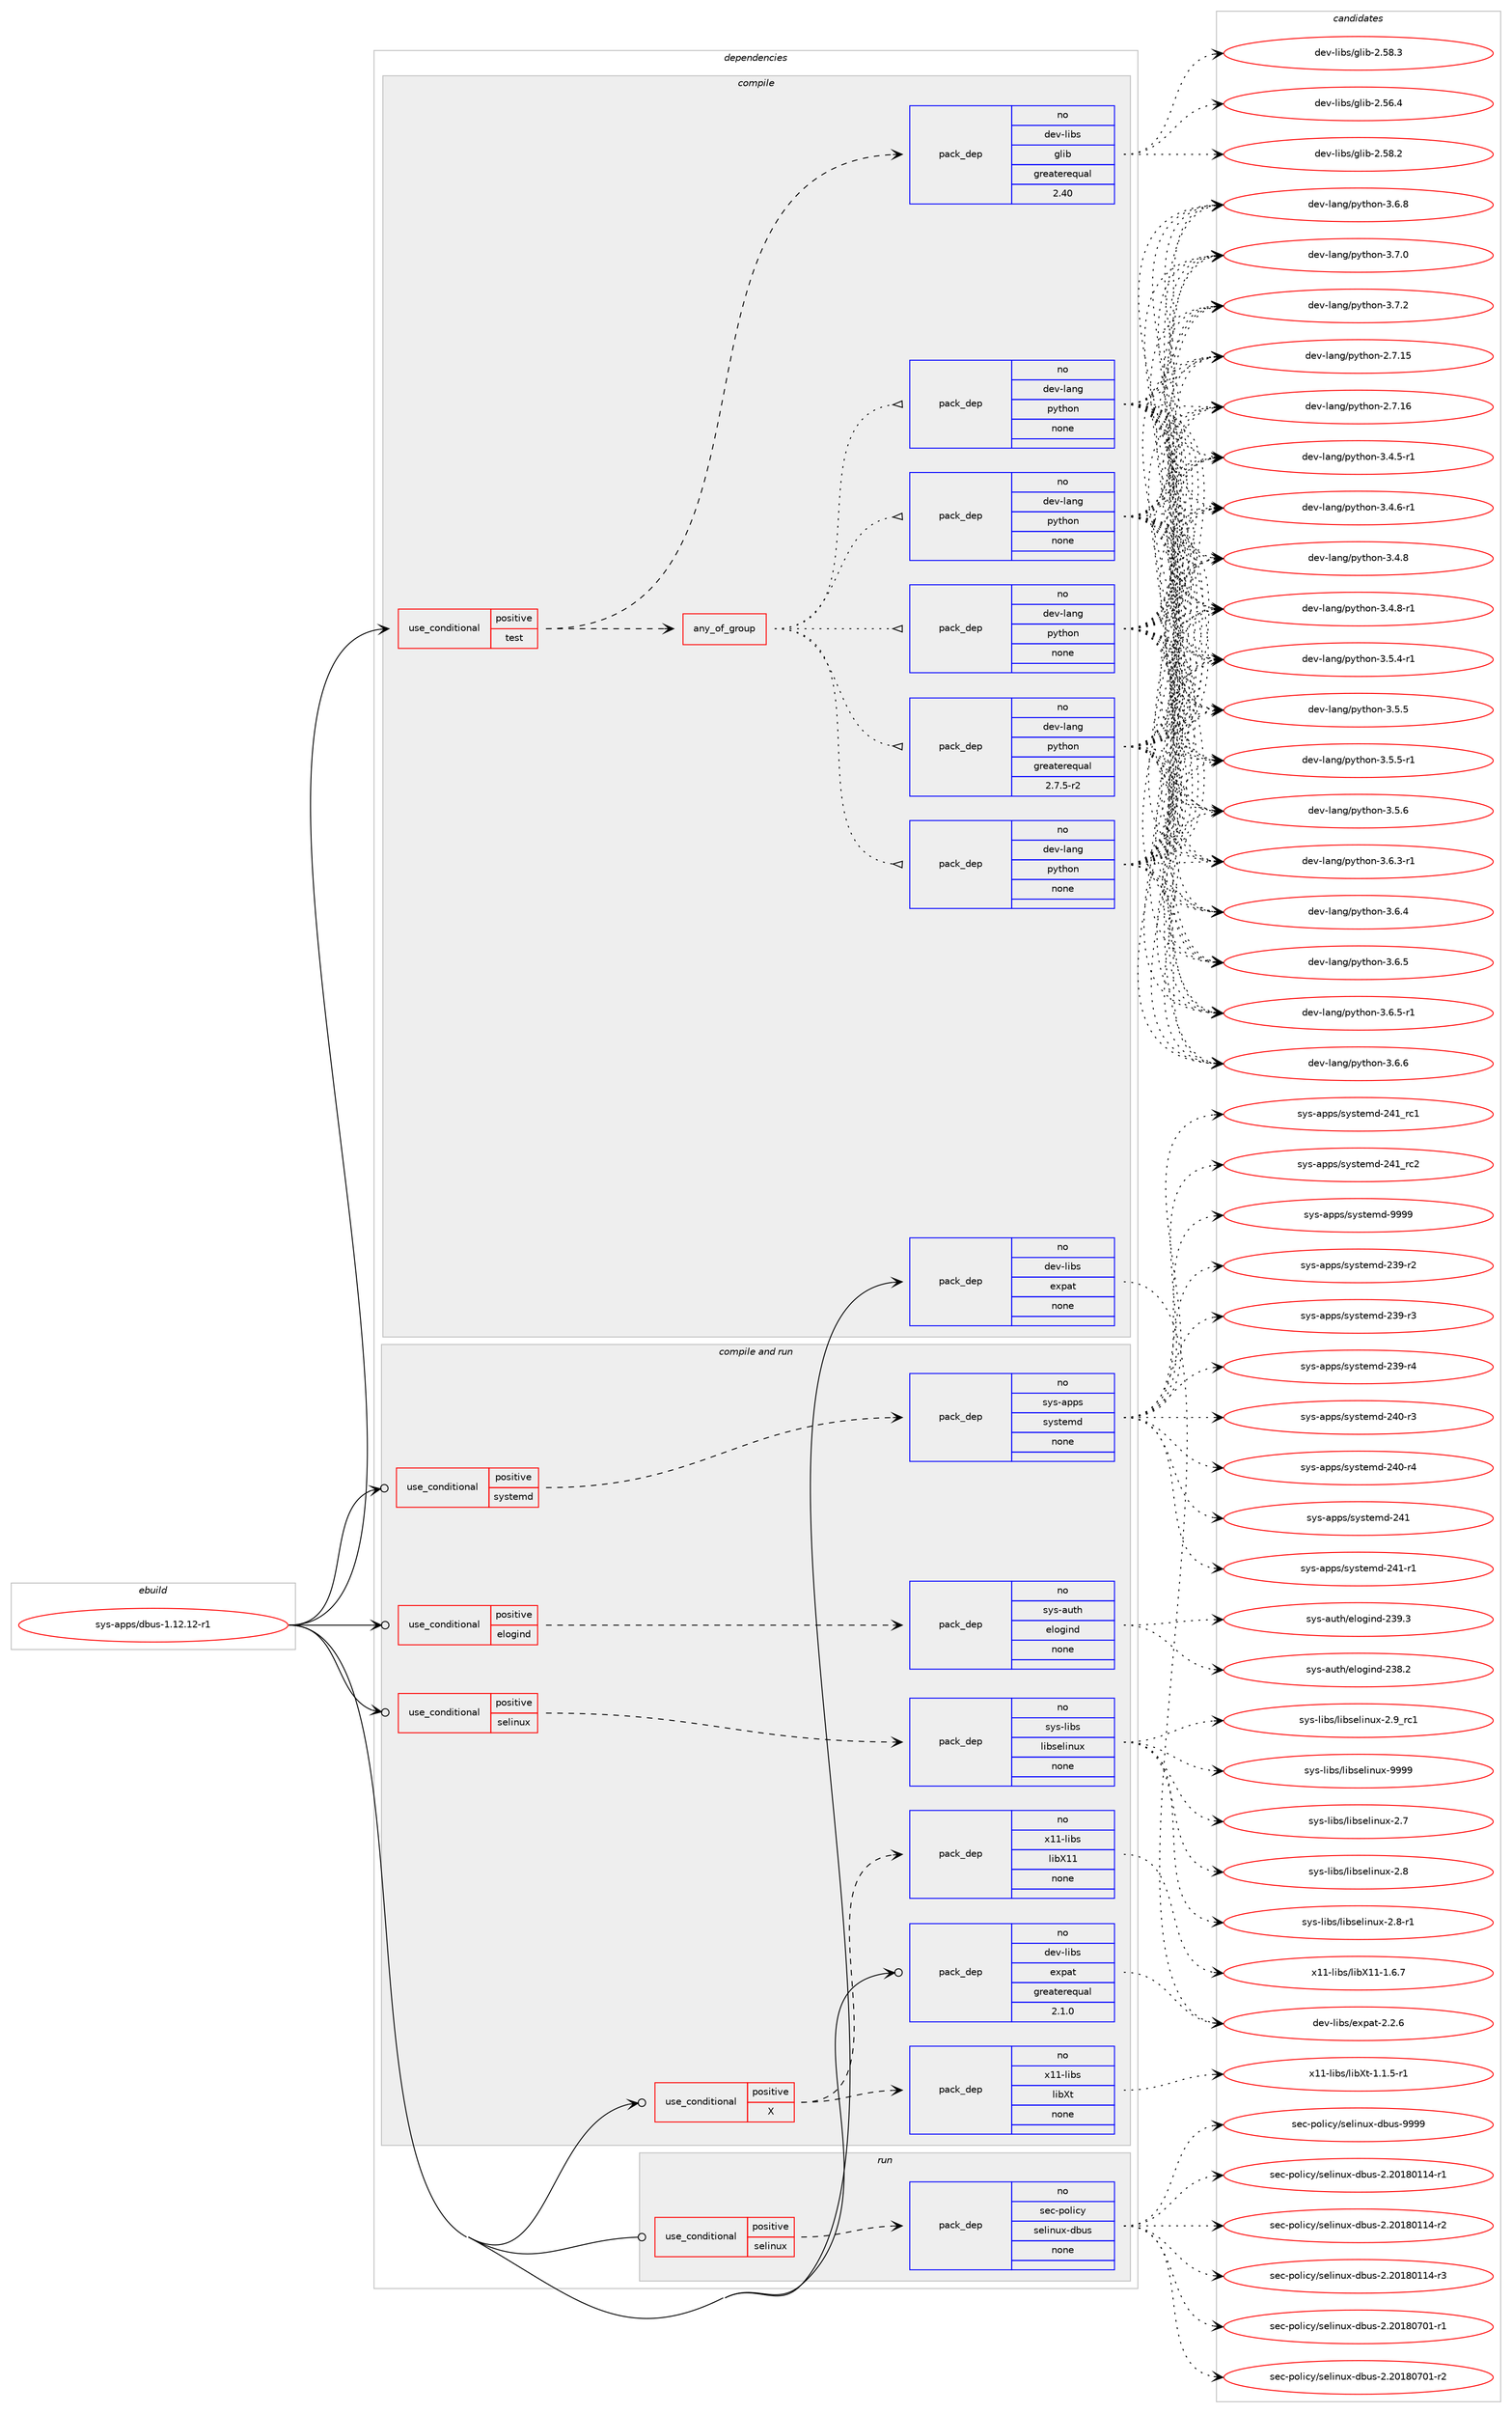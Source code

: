 digraph prolog {

# *************
# Graph options
# *************

newrank=true;
concentrate=true;
compound=true;
graph [rankdir=LR,fontname=Helvetica,fontsize=10,ranksep=1.5];#, ranksep=2.5, nodesep=0.2];
edge  [arrowhead=vee];
node  [fontname=Helvetica,fontsize=10];

# **********
# The ebuild
# **********

subgraph cluster_leftcol {
color=gray;
rank=same;
label=<<i>ebuild</i>>;
id [label="sys-apps/dbus-1.12.12-r1", color=red, width=4, href="../sys-apps/dbus-1.12.12-r1.svg"];
}

# ****************
# The dependencies
# ****************

subgraph cluster_midcol {
color=gray;
label=<<i>dependencies</i>>;
subgraph cluster_compile {
fillcolor="#eeeeee";
style=filled;
label=<<i>compile</i>>;
subgraph cond455759 {
dependency1710046 [label=<<TABLE BORDER="0" CELLBORDER="1" CELLSPACING="0" CELLPADDING="4"><TR><TD ROWSPAN="3" CELLPADDING="10">use_conditional</TD></TR><TR><TD>positive</TD></TR><TR><TD>test</TD></TR></TABLE>>, shape=none, color=red];
subgraph any27088 {
dependency1710047 [label=<<TABLE BORDER="0" CELLBORDER="1" CELLSPACING="0" CELLPADDING="4"><TR><TD CELLPADDING="10">any_of_group</TD></TR></TABLE>>, shape=none, color=red];subgraph pack1226335 {
dependency1710048 [label=<<TABLE BORDER="0" CELLBORDER="1" CELLSPACING="0" CELLPADDING="4" WIDTH="220"><TR><TD ROWSPAN="6" CELLPADDING="30">pack_dep</TD></TR><TR><TD WIDTH="110">no</TD></TR><TR><TD>dev-lang</TD></TR><TR><TD>python</TD></TR><TR><TD>none</TD></TR><TR><TD></TD></TR></TABLE>>, shape=none, color=blue];
}
dependency1710047:e -> dependency1710048:w [weight=20,style="dotted",arrowhead="oinv"];
subgraph pack1226336 {
dependency1710049 [label=<<TABLE BORDER="0" CELLBORDER="1" CELLSPACING="0" CELLPADDING="4" WIDTH="220"><TR><TD ROWSPAN="6" CELLPADDING="30">pack_dep</TD></TR><TR><TD WIDTH="110">no</TD></TR><TR><TD>dev-lang</TD></TR><TR><TD>python</TD></TR><TR><TD>none</TD></TR><TR><TD></TD></TR></TABLE>>, shape=none, color=blue];
}
dependency1710047:e -> dependency1710049:w [weight=20,style="dotted",arrowhead="oinv"];
subgraph pack1226337 {
dependency1710050 [label=<<TABLE BORDER="0" CELLBORDER="1" CELLSPACING="0" CELLPADDING="4" WIDTH="220"><TR><TD ROWSPAN="6" CELLPADDING="30">pack_dep</TD></TR><TR><TD WIDTH="110">no</TD></TR><TR><TD>dev-lang</TD></TR><TR><TD>python</TD></TR><TR><TD>none</TD></TR><TR><TD></TD></TR></TABLE>>, shape=none, color=blue];
}
dependency1710047:e -> dependency1710050:w [weight=20,style="dotted",arrowhead="oinv"];
subgraph pack1226338 {
dependency1710051 [label=<<TABLE BORDER="0" CELLBORDER="1" CELLSPACING="0" CELLPADDING="4" WIDTH="220"><TR><TD ROWSPAN="6" CELLPADDING="30">pack_dep</TD></TR><TR><TD WIDTH="110">no</TD></TR><TR><TD>dev-lang</TD></TR><TR><TD>python</TD></TR><TR><TD>none</TD></TR><TR><TD></TD></TR></TABLE>>, shape=none, color=blue];
}
dependency1710047:e -> dependency1710051:w [weight=20,style="dotted",arrowhead="oinv"];
subgraph pack1226339 {
dependency1710052 [label=<<TABLE BORDER="0" CELLBORDER="1" CELLSPACING="0" CELLPADDING="4" WIDTH="220"><TR><TD ROWSPAN="6" CELLPADDING="30">pack_dep</TD></TR><TR><TD WIDTH="110">no</TD></TR><TR><TD>dev-lang</TD></TR><TR><TD>python</TD></TR><TR><TD>greaterequal</TD></TR><TR><TD>2.7.5-r2</TD></TR></TABLE>>, shape=none, color=blue];
}
dependency1710047:e -> dependency1710052:w [weight=20,style="dotted",arrowhead="oinv"];
}
dependency1710046:e -> dependency1710047:w [weight=20,style="dashed",arrowhead="vee"];
subgraph pack1226340 {
dependency1710053 [label=<<TABLE BORDER="0" CELLBORDER="1" CELLSPACING="0" CELLPADDING="4" WIDTH="220"><TR><TD ROWSPAN="6" CELLPADDING="30">pack_dep</TD></TR><TR><TD WIDTH="110">no</TD></TR><TR><TD>dev-libs</TD></TR><TR><TD>glib</TD></TR><TR><TD>greaterequal</TD></TR><TR><TD>2.40</TD></TR></TABLE>>, shape=none, color=blue];
}
dependency1710046:e -> dependency1710053:w [weight=20,style="dashed",arrowhead="vee"];
}
id:e -> dependency1710046:w [weight=20,style="solid",arrowhead="vee"];
subgraph pack1226341 {
dependency1710054 [label=<<TABLE BORDER="0" CELLBORDER="1" CELLSPACING="0" CELLPADDING="4" WIDTH="220"><TR><TD ROWSPAN="6" CELLPADDING="30">pack_dep</TD></TR><TR><TD WIDTH="110">no</TD></TR><TR><TD>dev-libs</TD></TR><TR><TD>expat</TD></TR><TR><TD>none</TD></TR><TR><TD></TD></TR></TABLE>>, shape=none, color=blue];
}
id:e -> dependency1710054:w [weight=20,style="solid",arrowhead="vee"];
}
subgraph cluster_compileandrun {
fillcolor="#eeeeee";
style=filled;
label=<<i>compile and run</i>>;
subgraph cond455760 {
dependency1710055 [label=<<TABLE BORDER="0" CELLBORDER="1" CELLSPACING="0" CELLPADDING="4"><TR><TD ROWSPAN="3" CELLPADDING="10">use_conditional</TD></TR><TR><TD>positive</TD></TR><TR><TD>X</TD></TR></TABLE>>, shape=none, color=red];
subgraph pack1226342 {
dependency1710056 [label=<<TABLE BORDER="0" CELLBORDER="1" CELLSPACING="0" CELLPADDING="4" WIDTH="220"><TR><TD ROWSPAN="6" CELLPADDING="30">pack_dep</TD></TR><TR><TD WIDTH="110">no</TD></TR><TR><TD>x11-libs</TD></TR><TR><TD>libX11</TD></TR><TR><TD>none</TD></TR><TR><TD></TD></TR></TABLE>>, shape=none, color=blue];
}
dependency1710055:e -> dependency1710056:w [weight=20,style="dashed",arrowhead="vee"];
subgraph pack1226343 {
dependency1710057 [label=<<TABLE BORDER="0" CELLBORDER="1" CELLSPACING="0" CELLPADDING="4" WIDTH="220"><TR><TD ROWSPAN="6" CELLPADDING="30">pack_dep</TD></TR><TR><TD WIDTH="110">no</TD></TR><TR><TD>x11-libs</TD></TR><TR><TD>libXt</TD></TR><TR><TD>none</TD></TR><TR><TD></TD></TR></TABLE>>, shape=none, color=blue];
}
dependency1710055:e -> dependency1710057:w [weight=20,style="dashed",arrowhead="vee"];
}
id:e -> dependency1710055:w [weight=20,style="solid",arrowhead="odotvee"];
subgraph cond455761 {
dependency1710058 [label=<<TABLE BORDER="0" CELLBORDER="1" CELLSPACING="0" CELLPADDING="4"><TR><TD ROWSPAN="3" CELLPADDING="10">use_conditional</TD></TR><TR><TD>positive</TD></TR><TR><TD>elogind</TD></TR></TABLE>>, shape=none, color=red];
subgraph pack1226344 {
dependency1710059 [label=<<TABLE BORDER="0" CELLBORDER="1" CELLSPACING="0" CELLPADDING="4" WIDTH="220"><TR><TD ROWSPAN="6" CELLPADDING="30">pack_dep</TD></TR><TR><TD WIDTH="110">no</TD></TR><TR><TD>sys-auth</TD></TR><TR><TD>elogind</TD></TR><TR><TD>none</TD></TR><TR><TD></TD></TR></TABLE>>, shape=none, color=blue];
}
dependency1710058:e -> dependency1710059:w [weight=20,style="dashed",arrowhead="vee"];
}
id:e -> dependency1710058:w [weight=20,style="solid",arrowhead="odotvee"];
subgraph cond455762 {
dependency1710060 [label=<<TABLE BORDER="0" CELLBORDER="1" CELLSPACING="0" CELLPADDING="4"><TR><TD ROWSPAN="3" CELLPADDING="10">use_conditional</TD></TR><TR><TD>positive</TD></TR><TR><TD>selinux</TD></TR></TABLE>>, shape=none, color=red];
subgraph pack1226345 {
dependency1710061 [label=<<TABLE BORDER="0" CELLBORDER="1" CELLSPACING="0" CELLPADDING="4" WIDTH="220"><TR><TD ROWSPAN="6" CELLPADDING="30">pack_dep</TD></TR><TR><TD WIDTH="110">no</TD></TR><TR><TD>sys-libs</TD></TR><TR><TD>libselinux</TD></TR><TR><TD>none</TD></TR><TR><TD></TD></TR></TABLE>>, shape=none, color=blue];
}
dependency1710060:e -> dependency1710061:w [weight=20,style="dashed",arrowhead="vee"];
}
id:e -> dependency1710060:w [weight=20,style="solid",arrowhead="odotvee"];
subgraph cond455763 {
dependency1710062 [label=<<TABLE BORDER="0" CELLBORDER="1" CELLSPACING="0" CELLPADDING="4"><TR><TD ROWSPAN="3" CELLPADDING="10">use_conditional</TD></TR><TR><TD>positive</TD></TR><TR><TD>systemd</TD></TR></TABLE>>, shape=none, color=red];
subgraph pack1226346 {
dependency1710063 [label=<<TABLE BORDER="0" CELLBORDER="1" CELLSPACING="0" CELLPADDING="4" WIDTH="220"><TR><TD ROWSPAN="6" CELLPADDING="30">pack_dep</TD></TR><TR><TD WIDTH="110">no</TD></TR><TR><TD>sys-apps</TD></TR><TR><TD>systemd</TD></TR><TR><TD>none</TD></TR><TR><TD></TD></TR></TABLE>>, shape=none, color=blue];
}
dependency1710062:e -> dependency1710063:w [weight=20,style="dashed",arrowhead="vee"];
}
id:e -> dependency1710062:w [weight=20,style="solid",arrowhead="odotvee"];
subgraph pack1226347 {
dependency1710064 [label=<<TABLE BORDER="0" CELLBORDER="1" CELLSPACING="0" CELLPADDING="4" WIDTH="220"><TR><TD ROWSPAN="6" CELLPADDING="30">pack_dep</TD></TR><TR><TD WIDTH="110">no</TD></TR><TR><TD>dev-libs</TD></TR><TR><TD>expat</TD></TR><TR><TD>greaterequal</TD></TR><TR><TD>2.1.0</TD></TR></TABLE>>, shape=none, color=blue];
}
id:e -> dependency1710064:w [weight=20,style="solid",arrowhead="odotvee"];
}
subgraph cluster_run {
fillcolor="#eeeeee";
style=filled;
label=<<i>run</i>>;
subgraph cond455764 {
dependency1710065 [label=<<TABLE BORDER="0" CELLBORDER="1" CELLSPACING="0" CELLPADDING="4"><TR><TD ROWSPAN="3" CELLPADDING="10">use_conditional</TD></TR><TR><TD>positive</TD></TR><TR><TD>selinux</TD></TR></TABLE>>, shape=none, color=red];
subgraph pack1226348 {
dependency1710066 [label=<<TABLE BORDER="0" CELLBORDER="1" CELLSPACING="0" CELLPADDING="4" WIDTH="220"><TR><TD ROWSPAN="6" CELLPADDING="30">pack_dep</TD></TR><TR><TD WIDTH="110">no</TD></TR><TR><TD>sec-policy</TD></TR><TR><TD>selinux-dbus</TD></TR><TR><TD>none</TD></TR><TR><TD></TD></TR></TABLE>>, shape=none, color=blue];
}
dependency1710065:e -> dependency1710066:w [weight=20,style="dashed",arrowhead="vee"];
}
id:e -> dependency1710065:w [weight=20,style="solid",arrowhead="odot"];
}
}

# **************
# The candidates
# **************

subgraph cluster_choices {
rank=same;
color=gray;
label=<<i>candidates</i>>;

subgraph choice1226335 {
color=black;
nodesep=1;
choice10010111845108971101034711212111610411111045504655464953 [label="dev-lang/python-2.7.15", color=red, width=4,href="../dev-lang/python-2.7.15.svg"];
choice10010111845108971101034711212111610411111045504655464954 [label="dev-lang/python-2.7.16", color=red, width=4,href="../dev-lang/python-2.7.16.svg"];
choice1001011184510897110103471121211161041111104551465246534511449 [label="dev-lang/python-3.4.5-r1", color=red, width=4,href="../dev-lang/python-3.4.5-r1.svg"];
choice1001011184510897110103471121211161041111104551465246544511449 [label="dev-lang/python-3.4.6-r1", color=red, width=4,href="../dev-lang/python-3.4.6-r1.svg"];
choice100101118451089711010347112121116104111110455146524656 [label="dev-lang/python-3.4.8", color=red, width=4,href="../dev-lang/python-3.4.8.svg"];
choice1001011184510897110103471121211161041111104551465246564511449 [label="dev-lang/python-3.4.8-r1", color=red, width=4,href="../dev-lang/python-3.4.8-r1.svg"];
choice1001011184510897110103471121211161041111104551465346524511449 [label="dev-lang/python-3.5.4-r1", color=red, width=4,href="../dev-lang/python-3.5.4-r1.svg"];
choice100101118451089711010347112121116104111110455146534653 [label="dev-lang/python-3.5.5", color=red, width=4,href="../dev-lang/python-3.5.5.svg"];
choice1001011184510897110103471121211161041111104551465346534511449 [label="dev-lang/python-3.5.5-r1", color=red, width=4,href="../dev-lang/python-3.5.5-r1.svg"];
choice100101118451089711010347112121116104111110455146534654 [label="dev-lang/python-3.5.6", color=red, width=4,href="../dev-lang/python-3.5.6.svg"];
choice1001011184510897110103471121211161041111104551465446514511449 [label="dev-lang/python-3.6.3-r1", color=red, width=4,href="../dev-lang/python-3.6.3-r1.svg"];
choice100101118451089711010347112121116104111110455146544652 [label="dev-lang/python-3.6.4", color=red, width=4,href="../dev-lang/python-3.6.4.svg"];
choice100101118451089711010347112121116104111110455146544653 [label="dev-lang/python-3.6.5", color=red, width=4,href="../dev-lang/python-3.6.5.svg"];
choice1001011184510897110103471121211161041111104551465446534511449 [label="dev-lang/python-3.6.5-r1", color=red, width=4,href="../dev-lang/python-3.6.5-r1.svg"];
choice100101118451089711010347112121116104111110455146544654 [label="dev-lang/python-3.6.6", color=red, width=4,href="../dev-lang/python-3.6.6.svg"];
choice100101118451089711010347112121116104111110455146544656 [label="dev-lang/python-3.6.8", color=red, width=4,href="../dev-lang/python-3.6.8.svg"];
choice100101118451089711010347112121116104111110455146554648 [label="dev-lang/python-3.7.0", color=red, width=4,href="../dev-lang/python-3.7.0.svg"];
choice100101118451089711010347112121116104111110455146554650 [label="dev-lang/python-3.7.2", color=red, width=4,href="../dev-lang/python-3.7.2.svg"];
dependency1710048:e -> choice10010111845108971101034711212111610411111045504655464953:w [style=dotted,weight="100"];
dependency1710048:e -> choice10010111845108971101034711212111610411111045504655464954:w [style=dotted,weight="100"];
dependency1710048:e -> choice1001011184510897110103471121211161041111104551465246534511449:w [style=dotted,weight="100"];
dependency1710048:e -> choice1001011184510897110103471121211161041111104551465246544511449:w [style=dotted,weight="100"];
dependency1710048:e -> choice100101118451089711010347112121116104111110455146524656:w [style=dotted,weight="100"];
dependency1710048:e -> choice1001011184510897110103471121211161041111104551465246564511449:w [style=dotted,weight="100"];
dependency1710048:e -> choice1001011184510897110103471121211161041111104551465346524511449:w [style=dotted,weight="100"];
dependency1710048:e -> choice100101118451089711010347112121116104111110455146534653:w [style=dotted,weight="100"];
dependency1710048:e -> choice1001011184510897110103471121211161041111104551465346534511449:w [style=dotted,weight="100"];
dependency1710048:e -> choice100101118451089711010347112121116104111110455146534654:w [style=dotted,weight="100"];
dependency1710048:e -> choice1001011184510897110103471121211161041111104551465446514511449:w [style=dotted,weight="100"];
dependency1710048:e -> choice100101118451089711010347112121116104111110455146544652:w [style=dotted,weight="100"];
dependency1710048:e -> choice100101118451089711010347112121116104111110455146544653:w [style=dotted,weight="100"];
dependency1710048:e -> choice1001011184510897110103471121211161041111104551465446534511449:w [style=dotted,weight="100"];
dependency1710048:e -> choice100101118451089711010347112121116104111110455146544654:w [style=dotted,weight="100"];
dependency1710048:e -> choice100101118451089711010347112121116104111110455146544656:w [style=dotted,weight="100"];
dependency1710048:e -> choice100101118451089711010347112121116104111110455146554648:w [style=dotted,weight="100"];
dependency1710048:e -> choice100101118451089711010347112121116104111110455146554650:w [style=dotted,weight="100"];
}
subgraph choice1226336 {
color=black;
nodesep=1;
choice10010111845108971101034711212111610411111045504655464953 [label="dev-lang/python-2.7.15", color=red, width=4,href="../dev-lang/python-2.7.15.svg"];
choice10010111845108971101034711212111610411111045504655464954 [label="dev-lang/python-2.7.16", color=red, width=4,href="../dev-lang/python-2.7.16.svg"];
choice1001011184510897110103471121211161041111104551465246534511449 [label="dev-lang/python-3.4.5-r1", color=red, width=4,href="../dev-lang/python-3.4.5-r1.svg"];
choice1001011184510897110103471121211161041111104551465246544511449 [label="dev-lang/python-3.4.6-r1", color=red, width=4,href="../dev-lang/python-3.4.6-r1.svg"];
choice100101118451089711010347112121116104111110455146524656 [label="dev-lang/python-3.4.8", color=red, width=4,href="../dev-lang/python-3.4.8.svg"];
choice1001011184510897110103471121211161041111104551465246564511449 [label="dev-lang/python-3.4.8-r1", color=red, width=4,href="../dev-lang/python-3.4.8-r1.svg"];
choice1001011184510897110103471121211161041111104551465346524511449 [label="dev-lang/python-3.5.4-r1", color=red, width=4,href="../dev-lang/python-3.5.4-r1.svg"];
choice100101118451089711010347112121116104111110455146534653 [label="dev-lang/python-3.5.5", color=red, width=4,href="../dev-lang/python-3.5.5.svg"];
choice1001011184510897110103471121211161041111104551465346534511449 [label="dev-lang/python-3.5.5-r1", color=red, width=4,href="../dev-lang/python-3.5.5-r1.svg"];
choice100101118451089711010347112121116104111110455146534654 [label="dev-lang/python-3.5.6", color=red, width=4,href="../dev-lang/python-3.5.6.svg"];
choice1001011184510897110103471121211161041111104551465446514511449 [label="dev-lang/python-3.6.3-r1", color=red, width=4,href="../dev-lang/python-3.6.3-r1.svg"];
choice100101118451089711010347112121116104111110455146544652 [label="dev-lang/python-3.6.4", color=red, width=4,href="../dev-lang/python-3.6.4.svg"];
choice100101118451089711010347112121116104111110455146544653 [label="dev-lang/python-3.6.5", color=red, width=4,href="../dev-lang/python-3.6.5.svg"];
choice1001011184510897110103471121211161041111104551465446534511449 [label="dev-lang/python-3.6.5-r1", color=red, width=4,href="../dev-lang/python-3.6.5-r1.svg"];
choice100101118451089711010347112121116104111110455146544654 [label="dev-lang/python-3.6.6", color=red, width=4,href="../dev-lang/python-3.6.6.svg"];
choice100101118451089711010347112121116104111110455146544656 [label="dev-lang/python-3.6.8", color=red, width=4,href="../dev-lang/python-3.6.8.svg"];
choice100101118451089711010347112121116104111110455146554648 [label="dev-lang/python-3.7.0", color=red, width=4,href="../dev-lang/python-3.7.0.svg"];
choice100101118451089711010347112121116104111110455146554650 [label="dev-lang/python-3.7.2", color=red, width=4,href="../dev-lang/python-3.7.2.svg"];
dependency1710049:e -> choice10010111845108971101034711212111610411111045504655464953:w [style=dotted,weight="100"];
dependency1710049:e -> choice10010111845108971101034711212111610411111045504655464954:w [style=dotted,weight="100"];
dependency1710049:e -> choice1001011184510897110103471121211161041111104551465246534511449:w [style=dotted,weight="100"];
dependency1710049:e -> choice1001011184510897110103471121211161041111104551465246544511449:w [style=dotted,weight="100"];
dependency1710049:e -> choice100101118451089711010347112121116104111110455146524656:w [style=dotted,weight="100"];
dependency1710049:e -> choice1001011184510897110103471121211161041111104551465246564511449:w [style=dotted,weight="100"];
dependency1710049:e -> choice1001011184510897110103471121211161041111104551465346524511449:w [style=dotted,weight="100"];
dependency1710049:e -> choice100101118451089711010347112121116104111110455146534653:w [style=dotted,weight="100"];
dependency1710049:e -> choice1001011184510897110103471121211161041111104551465346534511449:w [style=dotted,weight="100"];
dependency1710049:e -> choice100101118451089711010347112121116104111110455146534654:w [style=dotted,weight="100"];
dependency1710049:e -> choice1001011184510897110103471121211161041111104551465446514511449:w [style=dotted,weight="100"];
dependency1710049:e -> choice100101118451089711010347112121116104111110455146544652:w [style=dotted,weight="100"];
dependency1710049:e -> choice100101118451089711010347112121116104111110455146544653:w [style=dotted,weight="100"];
dependency1710049:e -> choice1001011184510897110103471121211161041111104551465446534511449:w [style=dotted,weight="100"];
dependency1710049:e -> choice100101118451089711010347112121116104111110455146544654:w [style=dotted,weight="100"];
dependency1710049:e -> choice100101118451089711010347112121116104111110455146544656:w [style=dotted,weight="100"];
dependency1710049:e -> choice100101118451089711010347112121116104111110455146554648:w [style=dotted,weight="100"];
dependency1710049:e -> choice100101118451089711010347112121116104111110455146554650:w [style=dotted,weight="100"];
}
subgraph choice1226337 {
color=black;
nodesep=1;
choice10010111845108971101034711212111610411111045504655464953 [label="dev-lang/python-2.7.15", color=red, width=4,href="../dev-lang/python-2.7.15.svg"];
choice10010111845108971101034711212111610411111045504655464954 [label="dev-lang/python-2.7.16", color=red, width=4,href="../dev-lang/python-2.7.16.svg"];
choice1001011184510897110103471121211161041111104551465246534511449 [label="dev-lang/python-3.4.5-r1", color=red, width=4,href="../dev-lang/python-3.4.5-r1.svg"];
choice1001011184510897110103471121211161041111104551465246544511449 [label="dev-lang/python-3.4.6-r1", color=red, width=4,href="../dev-lang/python-3.4.6-r1.svg"];
choice100101118451089711010347112121116104111110455146524656 [label="dev-lang/python-3.4.8", color=red, width=4,href="../dev-lang/python-3.4.8.svg"];
choice1001011184510897110103471121211161041111104551465246564511449 [label="dev-lang/python-3.4.8-r1", color=red, width=4,href="../dev-lang/python-3.4.8-r1.svg"];
choice1001011184510897110103471121211161041111104551465346524511449 [label="dev-lang/python-3.5.4-r1", color=red, width=4,href="../dev-lang/python-3.5.4-r1.svg"];
choice100101118451089711010347112121116104111110455146534653 [label="dev-lang/python-3.5.5", color=red, width=4,href="../dev-lang/python-3.5.5.svg"];
choice1001011184510897110103471121211161041111104551465346534511449 [label="dev-lang/python-3.5.5-r1", color=red, width=4,href="../dev-lang/python-3.5.5-r1.svg"];
choice100101118451089711010347112121116104111110455146534654 [label="dev-lang/python-3.5.6", color=red, width=4,href="../dev-lang/python-3.5.6.svg"];
choice1001011184510897110103471121211161041111104551465446514511449 [label="dev-lang/python-3.6.3-r1", color=red, width=4,href="../dev-lang/python-3.6.3-r1.svg"];
choice100101118451089711010347112121116104111110455146544652 [label="dev-lang/python-3.6.4", color=red, width=4,href="../dev-lang/python-3.6.4.svg"];
choice100101118451089711010347112121116104111110455146544653 [label="dev-lang/python-3.6.5", color=red, width=4,href="../dev-lang/python-3.6.5.svg"];
choice1001011184510897110103471121211161041111104551465446534511449 [label="dev-lang/python-3.6.5-r1", color=red, width=4,href="../dev-lang/python-3.6.5-r1.svg"];
choice100101118451089711010347112121116104111110455146544654 [label="dev-lang/python-3.6.6", color=red, width=4,href="../dev-lang/python-3.6.6.svg"];
choice100101118451089711010347112121116104111110455146544656 [label="dev-lang/python-3.6.8", color=red, width=4,href="../dev-lang/python-3.6.8.svg"];
choice100101118451089711010347112121116104111110455146554648 [label="dev-lang/python-3.7.0", color=red, width=4,href="../dev-lang/python-3.7.0.svg"];
choice100101118451089711010347112121116104111110455146554650 [label="dev-lang/python-3.7.2", color=red, width=4,href="../dev-lang/python-3.7.2.svg"];
dependency1710050:e -> choice10010111845108971101034711212111610411111045504655464953:w [style=dotted,weight="100"];
dependency1710050:e -> choice10010111845108971101034711212111610411111045504655464954:w [style=dotted,weight="100"];
dependency1710050:e -> choice1001011184510897110103471121211161041111104551465246534511449:w [style=dotted,weight="100"];
dependency1710050:e -> choice1001011184510897110103471121211161041111104551465246544511449:w [style=dotted,weight="100"];
dependency1710050:e -> choice100101118451089711010347112121116104111110455146524656:w [style=dotted,weight="100"];
dependency1710050:e -> choice1001011184510897110103471121211161041111104551465246564511449:w [style=dotted,weight="100"];
dependency1710050:e -> choice1001011184510897110103471121211161041111104551465346524511449:w [style=dotted,weight="100"];
dependency1710050:e -> choice100101118451089711010347112121116104111110455146534653:w [style=dotted,weight="100"];
dependency1710050:e -> choice1001011184510897110103471121211161041111104551465346534511449:w [style=dotted,weight="100"];
dependency1710050:e -> choice100101118451089711010347112121116104111110455146534654:w [style=dotted,weight="100"];
dependency1710050:e -> choice1001011184510897110103471121211161041111104551465446514511449:w [style=dotted,weight="100"];
dependency1710050:e -> choice100101118451089711010347112121116104111110455146544652:w [style=dotted,weight="100"];
dependency1710050:e -> choice100101118451089711010347112121116104111110455146544653:w [style=dotted,weight="100"];
dependency1710050:e -> choice1001011184510897110103471121211161041111104551465446534511449:w [style=dotted,weight="100"];
dependency1710050:e -> choice100101118451089711010347112121116104111110455146544654:w [style=dotted,weight="100"];
dependency1710050:e -> choice100101118451089711010347112121116104111110455146544656:w [style=dotted,weight="100"];
dependency1710050:e -> choice100101118451089711010347112121116104111110455146554648:w [style=dotted,weight="100"];
dependency1710050:e -> choice100101118451089711010347112121116104111110455146554650:w [style=dotted,weight="100"];
}
subgraph choice1226338 {
color=black;
nodesep=1;
choice10010111845108971101034711212111610411111045504655464953 [label="dev-lang/python-2.7.15", color=red, width=4,href="../dev-lang/python-2.7.15.svg"];
choice10010111845108971101034711212111610411111045504655464954 [label="dev-lang/python-2.7.16", color=red, width=4,href="../dev-lang/python-2.7.16.svg"];
choice1001011184510897110103471121211161041111104551465246534511449 [label="dev-lang/python-3.4.5-r1", color=red, width=4,href="../dev-lang/python-3.4.5-r1.svg"];
choice1001011184510897110103471121211161041111104551465246544511449 [label="dev-lang/python-3.4.6-r1", color=red, width=4,href="../dev-lang/python-3.4.6-r1.svg"];
choice100101118451089711010347112121116104111110455146524656 [label="dev-lang/python-3.4.8", color=red, width=4,href="../dev-lang/python-3.4.8.svg"];
choice1001011184510897110103471121211161041111104551465246564511449 [label="dev-lang/python-3.4.8-r1", color=red, width=4,href="../dev-lang/python-3.4.8-r1.svg"];
choice1001011184510897110103471121211161041111104551465346524511449 [label="dev-lang/python-3.5.4-r1", color=red, width=4,href="../dev-lang/python-3.5.4-r1.svg"];
choice100101118451089711010347112121116104111110455146534653 [label="dev-lang/python-3.5.5", color=red, width=4,href="../dev-lang/python-3.5.5.svg"];
choice1001011184510897110103471121211161041111104551465346534511449 [label="dev-lang/python-3.5.5-r1", color=red, width=4,href="../dev-lang/python-3.5.5-r1.svg"];
choice100101118451089711010347112121116104111110455146534654 [label="dev-lang/python-3.5.6", color=red, width=4,href="../dev-lang/python-3.5.6.svg"];
choice1001011184510897110103471121211161041111104551465446514511449 [label="dev-lang/python-3.6.3-r1", color=red, width=4,href="../dev-lang/python-3.6.3-r1.svg"];
choice100101118451089711010347112121116104111110455146544652 [label="dev-lang/python-3.6.4", color=red, width=4,href="../dev-lang/python-3.6.4.svg"];
choice100101118451089711010347112121116104111110455146544653 [label="dev-lang/python-3.6.5", color=red, width=4,href="../dev-lang/python-3.6.5.svg"];
choice1001011184510897110103471121211161041111104551465446534511449 [label="dev-lang/python-3.6.5-r1", color=red, width=4,href="../dev-lang/python-3.6.5-r1.svg"];
choice100101118451089711010347112121116104111110455146544654 [label="dev-lang/python-3.6.6", color=red, width=4,href="../dev-lang/python-3.6.6.svg"];
choice100101118451089711010347112121116104111110455146544656 [label="dev-lang/python-3.6.8", color=red, width=4,href="../dev-lang/python-3.6.8.svg"];
choice100101118451089711010347112121116104111110455146554648 [label="dev-lang/python-3.7.0", color=red, width=4,href="../dev-lang/python-3.7.0.svg"];
choice100101118451089711010347112121116104111110455146554650 [label="dev-lang/python-3.7.2", color=red, width=4,href="../dev-lang/python-3.7.2.svg"];
dependency1710051:e -> choice10010111845108971101034711212111610411111045504655464953:w [style=dotted,weight="100"];
dependency1710051:e -> choice10010111845108971101034711212111610411111045504655464954:w [style=dotted,weight="100"];
dependency1710051:e -> choice1001011184510897110103471121211161041111104551465246534511449:w [style=dotted,weight="100"];
dependency1710051:e -> choice1001011184510897110103471121211161041111104551465246544511449:w [style=dotted,weight="100"];
dependency1710051:e -> choice100101118451089711010347112121116104111110455146524656:w [style=dotted,weight="100"];
dependency1710051:e -> choice1001011184510897110103471121211161041111104551465246564511449:w [style=dotted,weight="100"];
dependency1710051:e -> choice1001011184510897110103471121211161041111104551465346524511449:w [style=dotted,weight="100"];
dependency1710051:e -> choice100101118451089711010347112121116104111110455146534653:w [style=dotted,weight="100"];
dependency1710051:e -> choice1001011184510897110103471121211161041111104551465346534511449:w [style=dotted,weight="100"];
dependency1710051:e -> choice100101118451089711010347112121116104111110455146534654:w [style=dotted,weight="100"];
dependency1710051:e -> choice1001011184510897110103471121211161041111104551465446514511449:w [style=dotted,weight="100"];
dependency1710051:e -> choice100101118451089711010347112121116104111110455146544652:w [style=dotted,weight="100"];
dependency1710051:e -> choice100101118451089711010347112121116104111110455146544653:w [style=dotted,weight="100"];
dependency1710051:e -> choice1001011184510897110103471121211161041111104551465446534511449:w [style=dotted,weight="100"];
dependency1710051:e -> choice100101118451089711010347112121116104111110455146544654:w [style=dotted,weight="100"];
dependency1710051:e -> choice100101118451089711010347112121116104111110455146544656:w [style=dotted,weight="100"];
dependency1710051:e -> choice100101118451089711010347112121116104111110455146554648:w [style=dotted,weight="100"];
dependency1710051:e -> choice100101118451089711010347112121116104111110455146554650:w [style=dotted,weight="100"];
}
subgraph choice1226339 {
color=black;
nodesep=1;
choice10010111845108971101034711212111610411111045504655464953 [label="dev-lang/python-2.7.15", color=red, width=4,href="../dev-lang/python-2.7.15.svg"];
choice10010111845108971101034711212111610411111045504655464954 [label="dev-lang/python-2.7.16", color=red, width=4,href="../dev-lang/python-2.7.16.svg"];
choice1001011184510897110103471121211161041111104551465246534511449 [label="dev-lang/python-3.4.5-r1", color=red, width=4,href="../dev-lang/python-3.4.5-r1.svg"];
choice1001011184510897110103471121211161041111104551465246544511449 [label="dev-lang/python-3.4.6-r1", color=red, width=4,href="../dev-lang/python-3.4.6-r1.svg"];
choice100101118451089711010347112121116104111110455146524656 [label="dev-lang/python-3.4.8", color=red, width=4,href="../dev-lang/python-3.4.8.svg"];
choice1001011184510897110103471121211161041111104551465246564511449 [label="dev-lang/python-3.4.8-r1", color=red, width=4,href="../dev-lang/python-3.4.8-r1.svg"];
choice1001011184510897110103471121211161041111104551465346524511449 [label="dev-lang/python-3.5.4-r1", color=red, width=4,href="../dev-lang/python-3.5.4-r1.svg"];
choice100101118451089711010347112121116104111110455146534653 [label="dev-lang/python-3.5.5", color=red, width=4,href="../dev-lang/python-3.5.5.svg"];
choice1001011184510897110103471121211161041111104551465346534511449 [label="dev-lang/python-3.5.5-r1", color=red, width=4,href="../dev-lang/python-3.5.5-r1.svg"];
choice100101118451089711010347112121116104111110455146534654 [label="dev-lang/python-3.5.6", color=red, width=4,href="../dev-lang/python-3.5.6.svg"];
choice1001011184510897110103471121211161041111104551465446514511449 [label="dev-lang/python-3.6.3-r1", color=red, width=4,href="../dev-lang/python-3.6.3-r1.svg"];
choice100101118451089711010347112121116104111110455146544652 [label="dev-lang/python-3.6.4", color=red, width=4,href="../dev-lang/python-3.6.4.svg"];
choice100101118451089711010347112121116104111110455146544653 [label="dev-lang/python-3.6.5", color=red, width=4,href="../dev-lang/python-3.6.5.svg"];
choice1001011184510897110103471121211161041111104551465446534511449 [label="dev-lang/python-3.6.5-r1", color=red, width=4,href="../dev-lang/python-3.6.5-r1.svg"];
choice100101118451089711010347112121116104111110455146544654 [label="dev-lang/python-3.6.6", color=red, width=4,href="../dev-lang/python-3.6.6.svg"];
choice100101118451089711010347112121116104111110455146544656 [label="dev-lang/python-3.6.8", color=red, width=4,href="../dev-lang/python-3.6.8.svg"];
choice100101118451089711010347112121116104111110455146554648 [label="dev-lang/python-3.7.0", color=red, width=4,href="../dev-lang/python-3.7.0.svg"];
choice100101118451089711010347112121116104111110455146554650 [label="dev-lang/python-3.7.2", color=red, width=4,href="../dev-lang/python-3.7.2.svg"];
dependency1710052:e -> choice10010111845108971101034711212111610411111045504655464953:w [style=dotted,weight="100"];
dependency1710052:e -> choice10010111845108971101034711212111610411111045504655464954:w [style=dotted,weight="100"];
dependency1710052:e -> choice1001011184510897110103471121211161041111104551465246534511449:w [style=dotted,weight="100"];
dependency1710052:e -> choice1001011184510897110103471121211161041111104551465246544511449:w [style=dotted,weight="100"];
dependency1710052:e -> choice100101118451089711010347112121116104111110455146524656:w [style=dotted,weight="100"];
dependency1710052:e -> choice1001011184510897110103471121211161041111104551465246564511449:w [style=dotted,weight="100"];
dependency1710052:e -> choice1001011184510897110103471121211161041111104551465346524511449:w [style=dotted,weight="100"];
dependency1710052:e -> choice100101118451089711010347112121116104111110455146534653:w [style=dotted,weight="100"];
dependency1710052:e -> choice1001011184510897110103471121211161041111104551465346534511449:w [style=dotted,weight="100"];
dependency1710052:e -> choice100101118451089711010347112121116104111110455146534654:w [style=dotted,weight="100"];
dependency1710052:e -> choice1001011184510897110103471121211161041111104551465446514511449:w [style=dotted,weight="100"];
dependency1710052:e -> choice100101118451089711010347112121116104111110455146544652:w [style=dotted,weight="100"];
dependency1710052:e -> choice100101118451089711010347112121116104111110455146544653:w [style=dotted,weight="100"];
dependency1710052:e -> choice1001011184510897110103471121211161041111104551465446534511449:w [style=dotted,weight="100"];
dependency1710052:e -> choice100101118451089711010347112121116104111110455146544654:w [style=dotted,weight="100"];
dependency1710052:e -> choice100101118451089711010347112121116104111110455146544656:w [style=dotted,weight="100"];
dependency1710052:e -> choice100101118451089711010347112121116104111110455146554648:w [style=dotted,weight="100"];
dependency1710052:e -> choice100101118451089711010347112121116104111110455146554650:w [style=dotted,weight="100"];
}
subgraph choice1226340 {
color=black;
nodesep=1;
choice1001011184510810598115471031081059845504653544652 [label="dev-libs/glib-2.56.4", color=red, width=4,href="../dev-libs/glib-2.56.4.svg"];
choice1001011184510810598115471031081059845504653564650 [label="dev-libs/glib-2.58.2", color=red, width=4,href="../dev-libs/glib-2.58.2.svg"];
choice1001011184510810598115471031081059845504653564651 [label="dev-libs/glib-2.58.3", color=red, width=4,href="../dev-libs/glib-2.58.3.svg"];
dependency1710053:e -> choice1001011184510810598115471031081059845504653544652:w [style=dotted,weight="100"];
dependency1710053:e -> choice1001011184510810598115471031081059845504653564650:w [style=dotted,weight="100"];
dependency1710053:e -> choice1001011184510810598115471031081059845504653564651:w [style=dotted,weight="100"];
}
subgraph choice1226341 {
color=black;
nodesep=1;
choice10010111845108105981154710112011297116455046504654 [label="dev-libs/expat-2.2.6", color=red, width=4,href="../dev-libs/expat-2.2.6.svg"];
dependency1710054:e -> choice10010111845108105981154710112011297116455046504654:w [style=dotted,weight="100"];
}
subgraph choice1226342 {
color=black;
nodesep=1;
choice120494945108105981154710810598884949454946544655 [label="x11-libs/libX11-1.6.7", color=red, width=4,href="../x11-libs/libX11-1.6.7.svg"];
dependency1710056:e -> choice120494945108105981154710810598884949454946544655:w [style=dotted,weight="100"];
}
subgraph choice1226343 {
color=black;
nodesep=1;
choice120494945108105981154710810598881164549464946534511449 [label="x11-libs/libXt-1.1.5-r1", color=red, width=4,href="../x11-libs/libXt-1.1.5-r1.svg"];
dependency1710057:e -> choice120494945108105981154710810598881164549464946534511449:w [style=dotted,weight="100"];
}
subgraph choice1226344 {
color=black;
nodesep=1;
choice115121115459711711610447101108111103105110100455051564650 [label="sys-auth/elogind-238.2", color=red, width=4,href="../sys-auth/elogind-238.2.svg"];
choice115121115459711711610447101108111103105110100455051574651 [label="sys-auth/elogind-239.3", color=red, width=4,href="../sys-auth/elogind-239.3.svg"];
dependency1710059:e -> choice115121115459711711610447101108111103105110100455051564650:w [style=dotted,weight="100"];
dependency1710059:e -> choice115121115459711711610447101108111103105110100455051574651:w [style=dotted,weight="100"];
}
subgraph choice1226345 {
color=black;
nodesep=1;
choice1151211154510810598115471081059811510110810511011712045504655 [label="sys-libs/libselinux-2.7", color=red, width=4,href="../sys-libs/libselinux-2.7.svg"];
choice1151211154510810598115471081059811510110810511011712045504656 [label="sys-libs/libselinux-2.8", color=red, width=4,href="../sys-libs/libselinux-2.8.svg"];
choice11512111545108105981154710810598115101108105110117120455046564511449 [label="sys-libs/libselinux-2.8-r1", color=red, width=4,href="../sys-libs/libselinux-2.8-r1.svg"];
choice1151211154510810598115471081059811510110810511011712045504657951149949 [label="sys-libs/libselinux-2.9_rc1", color=red, width=4,href="../sys-libs/libselinux-2.9_rc1.svg"];
choice115121115451081059811547108105981151011081051101171204557575757 [label="sys-libs/libselinux-9999", color=red, width=4,href="../sys-libs/libselinux-9999.svg"];
dependency1710061:e -> choice1151211154510810598115471081059811510110810511011712045504655:w [style=dotted,weight="100"];
dependency1710061:e -> choice1151211154510810598115471081059811510110810511011712045504656:w [style=dotted,weight="100"];
dependency1710061:e -> choice11512111545108105981154710810598115101108105110117120455046564511449:w [style=dotted,weight="100"];
dependency1710061:e -> choice1151211154510810598115471081059811510110810511011712045504657951149949:w [style=dotted,weight="100"];
dependency1710061:e -> choice115121115451081059811547108105981151011081051101171204557575757:w [style=dotted,weight="100"];
}
subgraph choice1226346 {
color=black;
nodesep=1;
choice115121115459711211211547115121115116101109100455051574511450 [label="sys-apps/systemd-239-r2", color=red, width=4,href="../sys-apps/systemd-239-r2.svg"];
choice115121115459711211211547115121115116101109100455051574511451 [label="sys-apps/systemd-239-r3", color=red, width=4,href="../sys-apps/systemd-239-r3.svg"];
choice115121115459711211211547115121115116101109100455051574511452 [label="sys-apps/systemd-239-r4", color=red, width=4,href="../sys-apps/systemd-239-r4.svg"];
choice115121115459711211211547115121115116101109100455052484511451 [label="sys-apps/systemd-240-r3", color=red, width=4,href="../sys-apps/systemd-240-r3.svg"];
choice115121115459711211211547115121115116101109100455052484511452 [label="sys-apps/systemd-240-r4", color=red, width=4,href="../sys-apps/systemd-240-r4.svg"];
choice11512111545971121121154711512111511610110910045505249 [label="sys-apps/systemd-241", color=red, width=4,href="../sys-apps/systemd-241.svg"];
choice115121115459711211211547115121115116101109100455052494511449 [label="sys-apps/systemd-241-r1", color=red, width=4,href="../sys-apps/systemd-241-r1.svg"];
choice11512111545971121121154711512111511610110910045505249951149949 [label="sys-apps/systemd-241_rc1", color=red, width=4,href="../sys-apps/systemd-241_rc1.svg"];
choice11512111545971121121154711512111511610110910045505249951149950 [label="sys-apps/systemd-241_rc2", color=red, width=4,href="../sys-apps/systemd-241_rc2.svg"];
choice1151211154597112112115471151211151161011091004557575757 [label="sys-apps/systemd-9999", color=red, width=4,href="../sys-apps/systemd-9999.svg"];
dependency1710063:e -> choice115121115459711211211547115121115116101109100455051574511450:w [style=dotted,weight="100"];
dependency1710063:e -> choice115121115459711211211547115121115116101109100455051574511451:w [style=dotted,weight="100"];
dependency1710063:e -> choice115121115459711211211547115121115116101109100455051574511452:w [style=dotted,weight="100"];
dependency1710063:e -> choice115121115459711211211547115121115116101109100455052484511451:w [style=dotted,weight="100"];
dependency1710063:e -> choice115121115459711211211547115121115116101109100455052484511452:w [style=dotted,weight="100"];
dependency1710063:e -> choice11512111545971121121154711512111511610110910045505249:w [style=dotted,weight="100"];
dependency1710063:e -> choice115121115459711211211547115121115116101109100455052494511449:w [style=dotted,weight="100"];
dependency1710063:e -> choice11512111545971121121154711512111511610110910045505249951149949:w [style=dotted,weight="100"];
dependency1710063:e -> choice11512111545971121121154711512111511610110910045505249951149950:w [style=dotted,weight="100"];
dependency1710063:e -> choice1151211154597112112115471151211151161011091004557575757:w [style=dotted,weight="100"];
}
subgraph choice1226347 {
color=black;
nodesep=1;
choice10010111845108105981154710112011297116455046504654 [label="dev-libs/expat-2.2.6", color=red, width=4,href="../dev-libs/expat-2.2.6.svg"];
dependency1710064:e -> choice10010111845108105981154710112011297116455046504654:w [style=dotted,weight="100"];
}
subgraph choice1226348 {
color=black;
nodesep=1;
choice11510199451121111081059912147115101108105110117120451009811711545504650484956484949524511449 [label="sec-policy/selinux-dbus-2.20180114-r1", color=red, width=4,href="../sec-policy/selinux-dbus-2.20180114-r1.svg"];
choice11510199451121111081059912147115101108105110117120451009811711545504650484956484949524511450 [label="sec-policy/selinux-dbus-2.20180114-r2", color=red, width=4,href="../sec-policy/selinux-dbus-2.20180114-r2.svg"];
choice11510199451121111081059912147115101108105110117120451009811711545504650484956484949524511451 [label="sec-policy/selinux-dbus-2.20180114-r3", color=red, width=4,href="../sec-policy/selinux-dbus-2.20180114-r3.svg"];
choice11510199451121111081059912147115101108105110117120451009811711545504650484956485548494511449 [label="sec-policy/selinux-dbus-2.20180701-r1", color=red, width=4,href="../sec-policy/selinux-dbus-2.20180701-r1.svg"];
choice11510199451121111081059912147115101108105110117120451009811711545504650484956485548494511450 [label="sec-policy/selinux-dbus-2.20180701-r2", color=red, width=4,href="../sec-policy/selinux-dbus-2.20180701-r2.svg"];
choice1151019945112111108105991214711510110810511011712045100981171154557575757 [label="sec-policy/selinux-dbus-9999", color=red, width=4,href="../sec-policy/selinux-dbus-9999.svg"];
dependency1710066:e -> choice11510199451121111081059912147115101108105110117120451009811711545504650484956484949524511449:w [style=dotted,weight="100"];
dependency1710066:e -> choice11510199451121111081059912147115101108105110117120451009811711545504650484956484949524511450:w [style=dotted,weight="100"];
dependency1710066:e -> choice11510199451121111081059912147115101108105110117120451009811711545504650484956484949524511451:w [style=dotted,weight="100"];
dependency1710066:e -> choice11510199451121111081059912147115101108105110117120451009811711545504650484956485548494511449:w [style=dotted,weight="100"];
dependency1710066:e -> choice11510199451121111081059912147115101108105110117120451009811711545504650484956485548494511450:w [style=dotted,weight="100"];
dependency1710066:e -> choice1151019945112111108105991214711510110810511011712045100981171154557575757:w [style=dotted,weight="100"];
}
}

}
